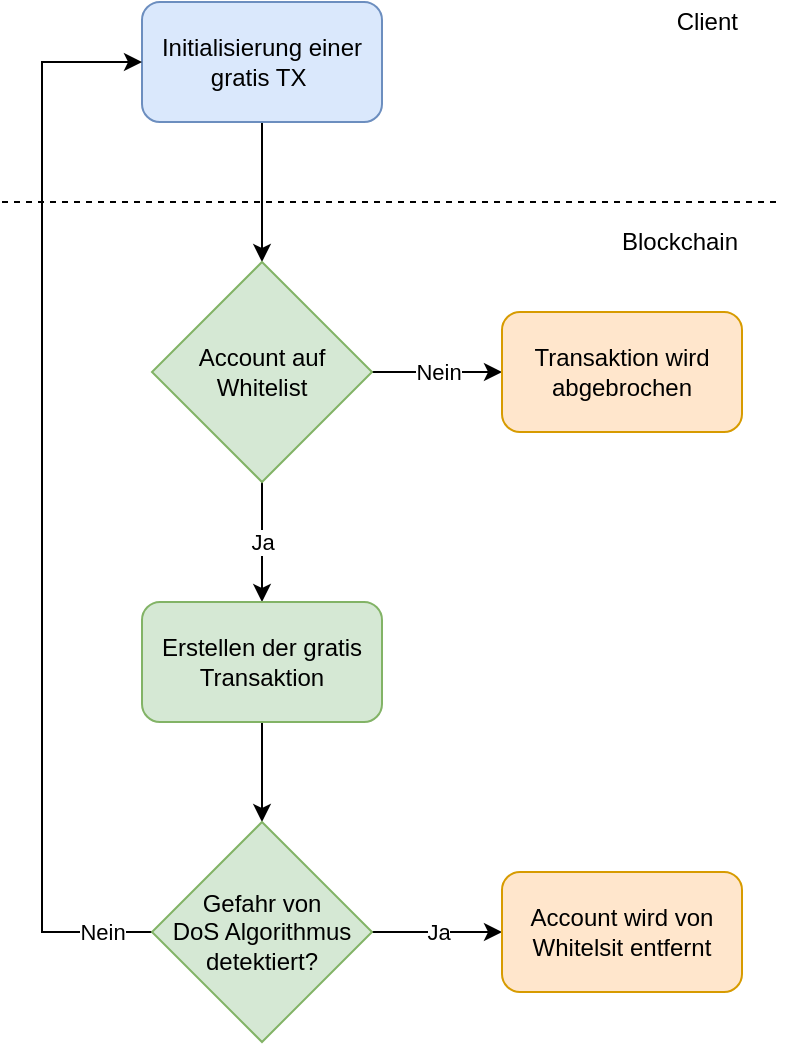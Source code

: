 <mxfile version="12.6.5" type="device"><diagram id="6U_O8BCy0TZ_c_h55N7o" name="Page-1"><mxGraphModel dx="841" dy="809" grid="1" gridSize="10" guides="1" tooltips="1" connect="1" arrows="1" fold="1" page="1" pageScale="1" pageWidth="827" pageHeight="1169" math="0" shadow="0"><root><mxCell id="0"/><mxCell id="1" parent="0"/><mxCell id="zq23XHJsoZpCTcpa23Km-6" style="edgeStyle=orthogonalEdgeStyle;rounded=0;orthogonalLoop=1;jettySize=auto;html=1;entryX=0.5;entryY=0;entryDx=0;entryDy=0;" edge="1" parent="1" source="zq23XHJsoZpCTcpa23Km-1" target="zq23XHJsoZpCTcpa23Km-5"><mxGeometry relative="1" as="geometry"/></mxCell><mxCell id="zq23XHJsoZpCTcpa23Km-1" value="Initialisierung einer gratis TX&amp;nbsp;" style="rounded=1;whiteSpace=wrap;html=1;fillColor=#dae8fc;strokeColor=#6c8ebf;" vertex="1" parent="1"><mxGeometry x="80" y="40" width="120" height="60" as="geometry"/></mxCell><mxCell id="zq23XHJsoZpCTcpa23Km-2" value="" style="endArrow=none;dashed=1;html=1;" edge="1" parent="1"><mxGeometry width="50" height="50" relative="1" as="geometry"><mxPoint x="10" y="140" as="sourcePoint"/><mxPoint x="400" y="140" as="targetPoint"/></mxGeometry></mxCell><mxCell id="zq23XHJsoZpCTcpa23Km-3" value="Client" style="text;html=1;strokeColor=none;fillColor=none;align=right;verticalAlign=middle;whiteSpace=wrap;rounded=0;" vertex="1" parent="1"><mxGeometry x="340" y="40" width="40" height="20" as="geometry"/></mxCell><mxCell id="zq23XHJsoZpCTcpa23Km-4" value="Blockchain" style="text;html=1;strokeColor=none;fillColor=none;align=right;verticalAlign=middle;whiteSpace=wrap;rounded=0;" vertex="1" parent="1"><mxGeometry x="320" y="150" width="60" height="20" as="geometry"/></mxCell><mxCell id="zq23XHJsoZpCTcpa23Km-8" value="Nein" style="edgeStyle=orthogonalEdgeStyle;rounded=0;orthogonalLoop=1;jettySize=auto;html=1;" edge="1" parent="1" source="zq23XHJsoZpCTcpa23Km-5" target="zq23XHJsoZpCTcpa23Km-7"><mxGeometry relative="1" as="geometry"/></mxCell><mxCell id="zq23XHJsoZpCTcpa23Km-10" value="Ja" style="edgeStyle=orthogonalEdgeStyle;rounded=0;orthogonalLoop=1;jettySize=auto;html=1;entryX=0.5;entryY=0;entryDx=0;entryDy=0;" edge="1" parent="1" source="zq23XHJsoZpCTcpa23Km-5" target="zq23XHJsoZpCTcpa23Km-9"><mxGeometry relative="1" as="geometry"/></mxCell><mxCell id="zq23XHJsoZpCTcpa23Km-5" value="Account auf&lt;br&gt;&lt;div style=&quot;&quot;&gt;&lt;span&gt;Whitelist&lt;/span&gt;&lt;/div&gt;" style="rhombus;whiteSpace=wrap;html=1;align=center;fillColor=#d5e8d4;strokeColor=#82b366;" vertex="1" parent="1"><mxGeometry x="85" y="170" width="110" height="110" as="geometry"/></mxCell><mxCell id="zq23XHJsoZpCTcpa23Km-7" value="Transaktion wird&lt;br&gt;abgebrochen" style="rounded=1;whiteSpace=wrap;html=1;align=center;fillColor=#ffe6cc;strokeColor=#d79b00;" vertex="1" parent="1"><mxGeometry x="260" y="195" width="120" height="60" as="geometry"/></mxCell><mxCell id="zq23XHJsoZpCTcpa23Km-12" style="edgeStyle=orthogonalEdgeStyle;rounded=0;orthogonalLoop=1;jettySize=auto;html=1;" edge="1" parent="1" source="zq23XHJsoZpCTcpa23Km-9" target="zq23XHJsoZpCTcpa23Km-11"><mxGeometry relative="1" as="geometry"/></mxCell><mxCell id="zq23XHJsoZpCTcpa23Km-9" value="Erstellen der gratis&lt;br&gt;Transaktion" style="rounded=1;whiteSpace=wrap;html=1;align=center;fillColor=#d5e8d4;strokeColor=#82b366;" vertex="1" parent="1"><mxGeometry x="80" y="340" width="120" height="60" as="geometry"/></mxCell><mxCell id="zq23XHJsoZpCTcpa23Km-14" value="Ja" style="edgeStyle=orthogonalEdgeStyle;rounded=0;orthogonalLoop=1;jettySize=auto;html=1;entryX=0;entryY=0.5;entryDx=0;entryDy=0;" edge="1" parent="1" source="zq23XHJsoZpCTcpa23Km-11" target="zq23XHJsoZpCTcpa23Km-13"><mxGeometry relative="1" as="geometry"/></mxCell><mxCell id="zq23XHJsoZpCTcpa23Km-16" value="Nein" style="edgeStyle=orthogonalEdgeStyle;rounded=0;orthogonalLoop=1;jettySize=auto;html=1;entryX=0;entryY=0.5;entryDx=0;entryDy=0;" edge="1" parent="1" source="zq23XHJsoZpCTcpa23Km-11" target="zq23XHJsoZpCTcpa23Km-1"><mxGeometry x="-0.907" relative="1" as="geometry"><Array as="points"><mxPoint x="30" y="505"/><mxPoint x="30" y="70"/></Array><mxPoint as="offset"/></mxGeometry></mxCell><mxCell id="zq23XHJsoZpCTcpa23Km-11" value="Gefahr von&lt;br&gt;DoS Algorithmus&lt;br&gt;detektiert?" style="rhombus;whiteSpace=wrap;html=1;align=center;fillColor=#d5e8d4;strokeColor=#82b366;" vertex="1" parent="1"><mxGeometry x="85" y="450" width="110" height="110" as="geometry"/></mxCell><mxCell id="zq23XHJsoZpCTcpa23Km-13" value="Account wird von&lt;br&gt;Whitelsit entfernt" style="rounded=1;whiteSpace=wrap;html=1;align=center;fillColor=#ffe6cc;strokeColor=#d79b00;" vertex="1" parent="1"><mxGeometry x="260" y="475" width="120" height="60" as="geometry"/></mxCell></root></mxGraphModel></diagram></mxfile>